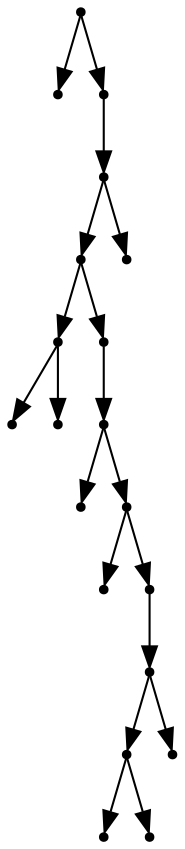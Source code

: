 digraph {
  19 [shape=point];
  0 [shape=point];
  18 [shape=point];
  17 [shape=point];
  15 [shape=point];
  3 [shape=point];
  1 [shape=point];
  2 [shape=point];
  14 [shape=point];
  13 [shape=point];
  4 [shape=point];
  12 [shape=point];
  5 [shape=point];
  11 [shape=point];
  10 [shape=point];
  8 [shape=point];
  6 [shape=point];
  7 [shape=point];
  9 [shape=point];
  16 [shape=point];
19 -> 0;
19 -> 18;
18 -> 17;
17 -> 15;
15 -> 3;
3 -> 1;
3 -> 2;
15 -> 14;
14 -> 13;
13 -> 4;
13 -> 12;
12 -> 5;
12 -> 11;
11 -> 10;
10 -> 8;
8 -> 6;
8 -> 7;
10 -> 9;
17 -> 16;
}
